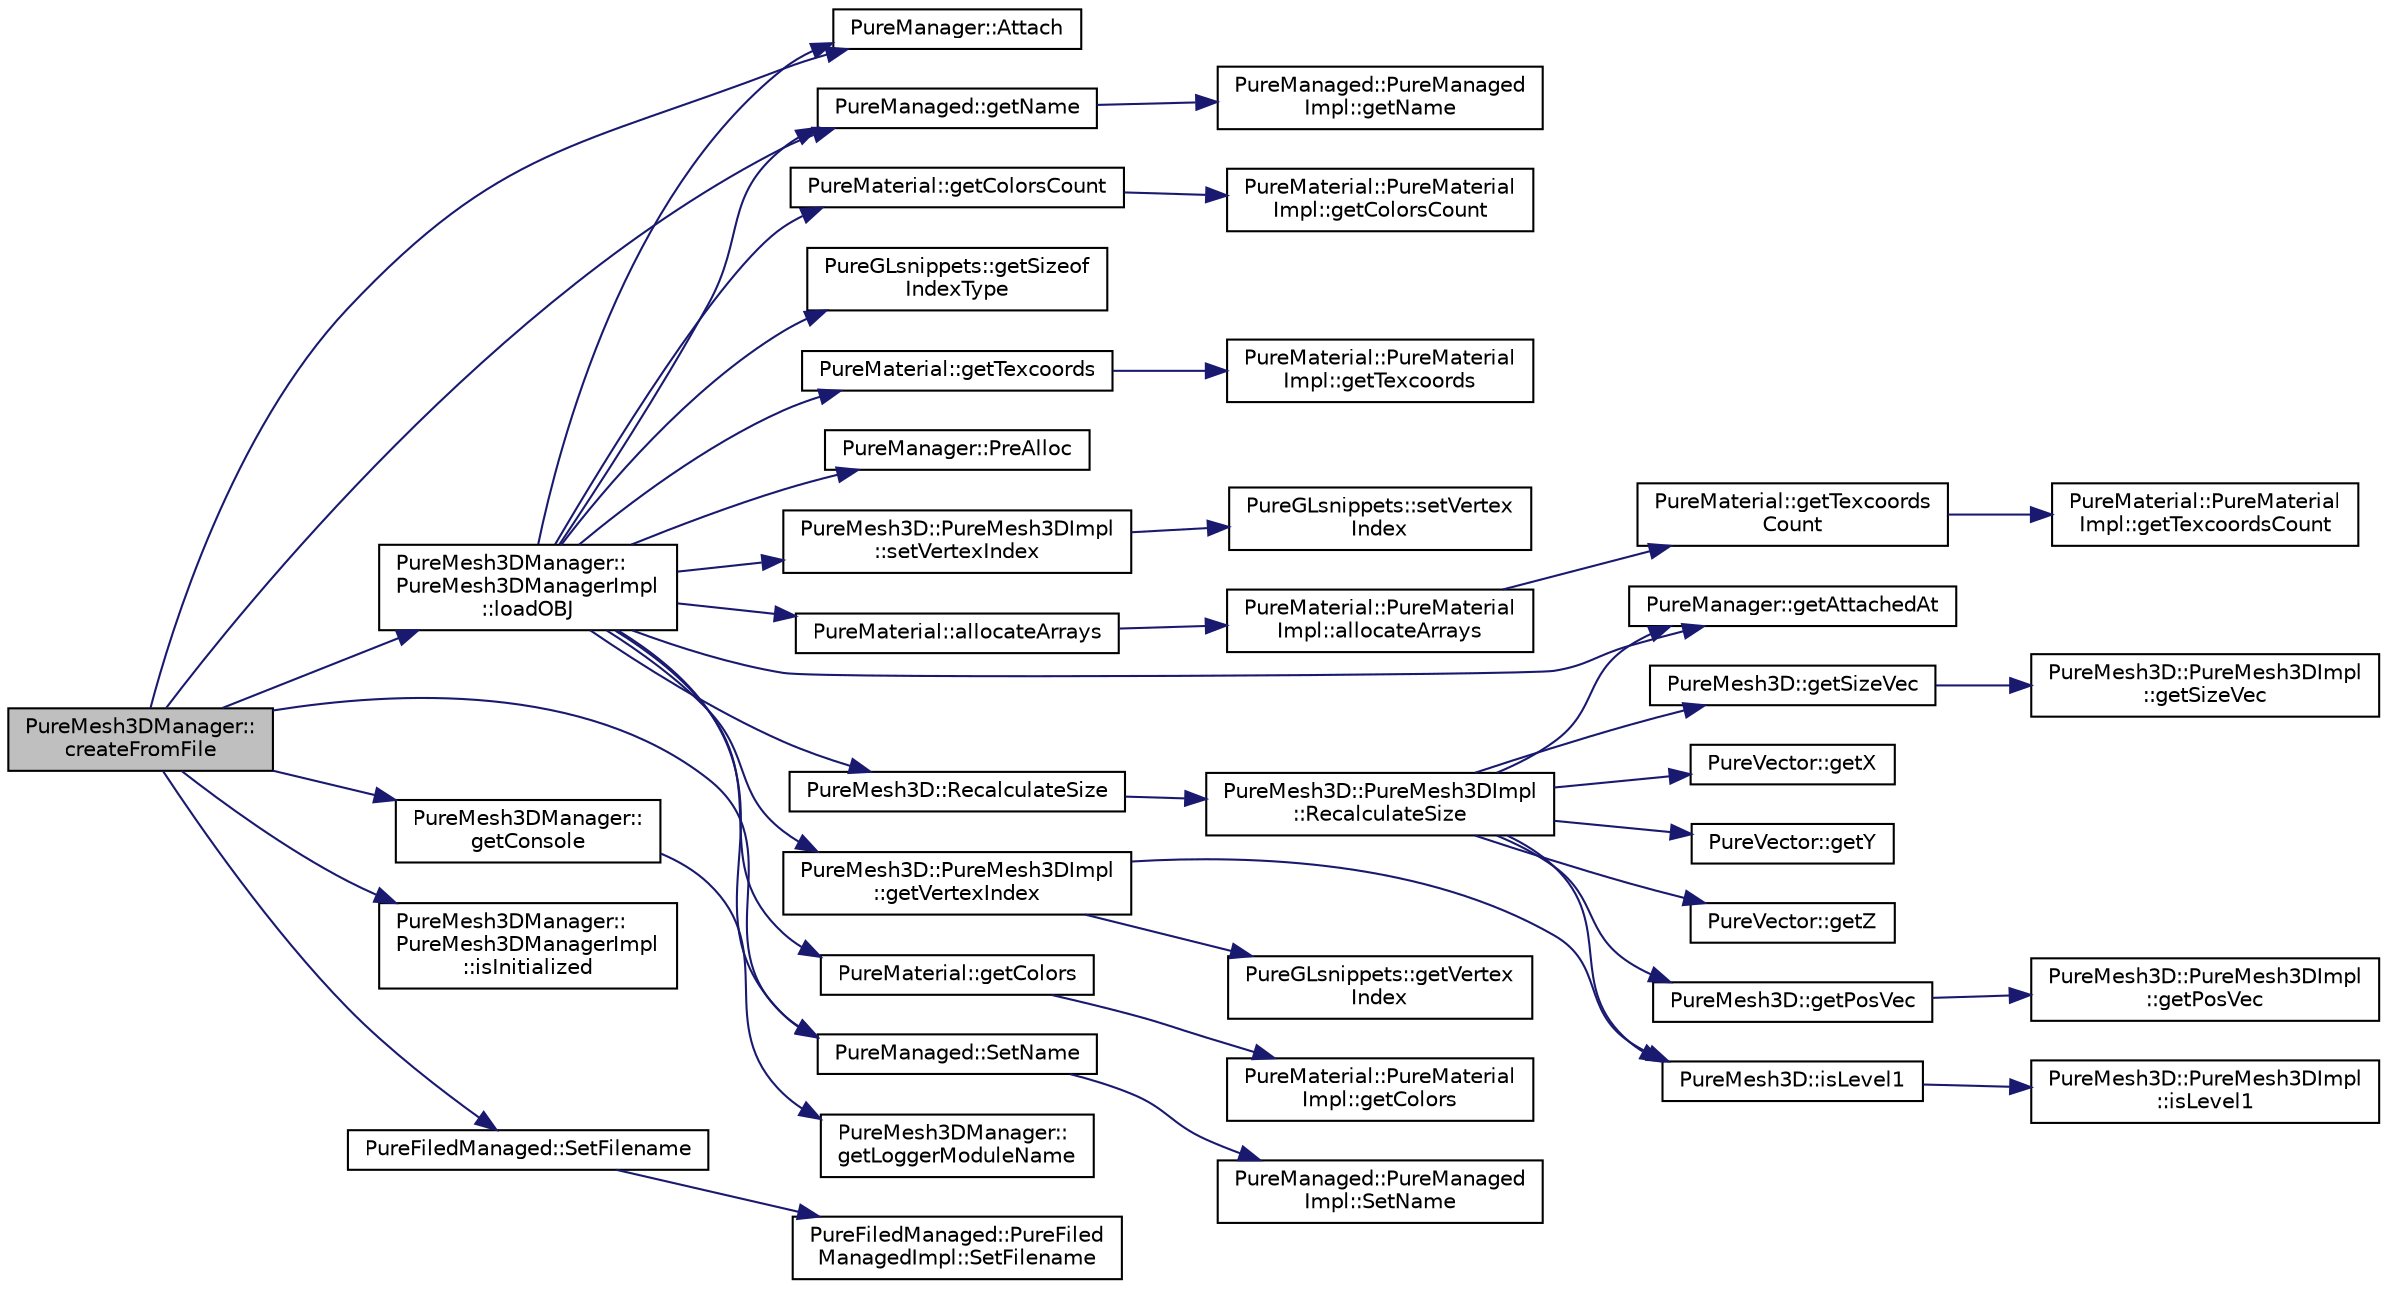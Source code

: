 digraph "PureMesh3DManager::createFromFile"
{
 // LATEX_PDF_SIZE
  edge [fontname="Helvetica",fontsize="10",labelfontname="Helvetica",labelfontsize="10"];
  node [fontname="Helvetica",fontsize="10",shape=record];
  rankdir="LR";
  Node1 [label="PureMesh3DManager::\lcreateFromFile",height=0.2,width=0.4,color="black", fillcolor="grey75", style="filled", fontcolor="black",tooltip="Creates object from the given file."];
  Node1 -> Node2 [color="midnightblue",fontsize="10",style="solid",fontname="Helvetica"];
  Node2 [label="PureManager::Attach",height=0.2,width=0.4,color="black", fillcolor="white", style="filled",URL="$class_pure_manager.html#a50eec0d2d6863b43f1e8b6220d280a1e",tooltip="Adds the given managed to the manager, if the managed has no manager yet."];
  Node1 -> Node3 [color="midnightblue",fontsize="10",style="solid",fontname="Helvetica"];
  Node3 [label="PureMesh3DManager::\lgetConsole",height=0.2,width=0.4,color="black", fillcolor="white", style="filled",URL="$class_pure_mesh3_d_manager.html#acd3d76e7e8912fb0a2a143570cbb6239",tooltip="Returns access to console preset with logger module name as this class."];
  Node3 -> Node4 [color="midnightblue",fontsize="10",style="solid",fontname="Helvetica"];
  Node4 [label="PureMesh3DManager::\lgetLoggerModuleName",height=0.2,width=0.4,color="black", fillcolor="white", style="filled",URL="$class_pure_mesh3_d_manager.html#aea742676d6dbaa97bc62226550dc88af",tooltip="Returns the logger module name of this class."];
  Node1 -> Node5 [color="midnightblue",fontsize="10",style="solid",fontname="Helvetica"];
  Node5 [label="PureManaged::getName",height=0.2,width=0.4,color="black", fillcolor="white", style="filled",URL="$class_pure_managed.html#a74b5976e4f3d08a276624c1068d3b6e4",tooltip="Gets the name."];
  Node5 -> Node6 [color="midnightblue",fontsize="10",style="solid",fontname="Helvetica"];
  Node6 [label="PureManaged::PureManaged\lImpl::getName",height=0.2,width=0.4,color="black", fillcolor="white", style="filled",URL="$class_pure_managed_1_1_pure_managed_impl.html#a9e209d31fd238c35a1b0648acb20d188",tooltip="Gets the name."];
  Node1 -> Node7 [color="midnightblue",fontsize="10",style="solid",fontname="Helvetica"];
  Node7 [label="PureMesh3DManager::\lPureMesh3DManagerImpl\l::isInitialized",height=0.2,width=0.4,color="black", fillcolor="white", style="filled",URL="$class_pure_mesh3_d_manager_1_1_pure_mesh3_d_manager_impl.html#a3d70978c68d1a0c3b95feae7b6f381ae",tooltip=" "];
  Node1 -> Node8 [color="midnightblue",fontsize="10",style="solid",fontname="Helvetica"];
  Node8 [label="PureMesh3DManager::\lPureMesh3DManagerImpl\l::loadOBJ",height=0.2,width=0.4,color="black", fillcolor="white", style="filled",URL="$class_pure_mesh3_d_manager_1_1_pure_mesh3_d_manager_impl.html#ae07b975b94da4deaf4509b90bf614c48",tooltip="Loads OBJ files, handles the actual file operations, and creates the Mesh3D object."];
  Node8 -> Node9 [color="midnightblue",fontsize="10",style="solid",fontname="Helvetica"];
  Node9 [label="PureMaterial::allocateArrays",height=0.2,width=0.4,color="black", fillcolor="white", style="filled",URL="$class_pure_material.html#a91ae0dfdd7f093cba4def2f26a46a7f0",tooltip="Allocate color-, texture coordinate-, and index arrays on all available levels."];
  Node9 -> Node10 [color="midnightblue",fontsize="10",style="solid",fontname="Helvetica"];
  Node10 [label="PureMaterial::PureMaterial\lImpl::allocateArrays",height=0.2,width=0.4,color="black", fillcolor="white", style="filled",URL="$class_pure_material_1_1_pure_material_impl.html#af9bac958a81586120cdeb3c64d530e91",tooltip=" "];
  Node10 -> Node11 [color="midnightblue",fontsize="10",style="solid",fontname="Helvetica"];
  Node11 [label="PureMaterial::getTexcoords\lCount",height=0.2,width=0.4,color="black", fillcolor="white", style="filled",URL="$class_pure_material.html#a7dea49ee4b91a5a62ea6e6c514ce8351",tooltip="Gets the number of texture coordinates on the specified level."];
  Node11 -> Node12 [color="midnightblue",fontsize="10",style="solid",fontname="Helvetica"];
  Node12 [label="PureMaterial::PureMaterial\lImpl::getTexcoordsCount",height=0.2,width=0.4,color="black", fillcolor="white", style="filled",URL="$class_pure_material_1_1_pure_material_impl.html#ad40d8bfdede9042db146fbf855b26867",tooltip=" "];
  Node8 -> Node2 [color="midnightblue",fontsize="10",style="solid",fontname="Helvetica"];
  Node8 -> Node13 [color="midnightblue",fontsize="10",style="solid",fontname="Helvetica"];
  Node13 [label="PureManager::getAttachedAt",height=0.2,width=0.4,color="black", fillcolor="white", style="filled",URL="$class_pure_manager.html#a9dc649f2708925167bec9d35c5cd1dac",tooltip="Gets the pointer to the managed at the given index."];
  Node8 -> Node14 [color="midnightblue",fontsize="10",style="solid",fontname="Helvetica"];
  Node14 [label="PureMaterial::getColors",height=0.2,width=0.4,color="black", fillcolor="white", style="filled",URL="$class_pure_material.html#abbbe9f011fe90ab85afb0aabb19b1de7",tooltip="Gets the pointer to colors on the specified level."];
  Node14 -> Node15 [color="midnightblue",fontsize="10",style="solid",fontname="Helvetica"];
  Node15 [label="PureMaterial::PureMaterial\lImpl::getColors",height=0.2,width=0.4,color="black", fillcolor="white", style="filled",URL="$class_pure_material_1_1_pure_material_impl.html#a959bb5e0268ef2fa60a60607aeb79da8",tooltip=" "];
  Node8 -> Node16 [color="midnightblue",fontsize="10",style="solid",fontname="Helvetica"];
  Node16 [label="PureMaterial::getColorsCount",height=0.2,width=0.4,color="black", fillcolor="white", style="filled",URL="$class_pure_material.html#a4d4ee8ec3453d5b7504356d8ec843d00",tooltip="Gets the number of colors on the specified level."];
  Node16 -> Node17 [color="midnightblue",fontsize="10",style="solid",fontname="Helvetica"];
  Node17 [label="PureMaterial::PureMaterial\lImpl::getColorsCount",height=0.2,width=0.4,color="black", fillcolor="white", style="filled",URL="$class_pure_material_1_1_pure_material_impl.html#a45f60899cbe5195a48bc5bc76fa67e63",tooltip=" "];
  Node8 -> Node5 [color="midnightblue",fontsize="10",style="solid",fontname="Helvetica"];
  Node8 -> Node18 [color="midnightblue",fontsize="10",style="solid",fontname="Helvetica"];
  Node18 [label="PureGLsnippets::getSizeof\lIndexType",height=0.2,width=0.4,color="black", fillcolor="white", style="filled",URL="$class_pure_g_lsnippets.html#a31230932d123f7cd4816e34c2062ead7",tooltip="Returns the size in Bytes of the given OpenGL index type."];
  Node8 -> Node19 [color="midnightblue",fontsize="10",style="solid",fontname="Helvetica"];
  Node19 [label="PureMaterial::getTexcoords",height=0.2,width=0.4,color="black", fillcolor="white", style="filled",URL="$class_pure_material.html#a09301364e08d4136111f69937028d4cc",tooltip="Gets the pointer to texture coordinates on the specified level."];
  Node19 -> Node20 [color="midnightblue",fontsize="10",style="solid",fontname="Helvetica"];
  Node20 [label="PureMaterial::PureMaterial\lImpl::getTexcoords",height=0.2,width=0.4,color="black", fillcolor="white", style="filled",URL="$class_pure_material_1_1_pure_material_impl.html#a958c61c05f731219766190283ef887c2",tooltip=" "];
  Node8 -> Node21 [color="midnightblue",fontsize="10",style="solid",fontname="Helvetica"];
  Node21 [label="PureMesh3D::PureMesh3DImpl\l::getVertexIndex",height=0.2,width=0.4,color="black", fillcolor="white", style="filled",URL="$class_pure_mesh3_d_1_1_pure_mesh3_d_impl.html#a1c914a6429ca890fc1a637eaeae659ac",tooltip=" "];
  Node21 -> Node22 [color="midnightblue",fontsize="10",style="solid",fontname="Helvetica"];
  Node22 [label="PureGLsnippets::getVertex\lIndex",height=0.2,width=0.4,color="black", fillcolor="white", style="filled",URL="$class_pure_g_lsnippets.html#a31a231741ce6a78317c021e2942af5ac",tooltip="Returns arr[index] element from the given array of iType type elements."];
  Node21 -> Node23 [color="midnightblue",fontsize="10",style="solid",fontname="Helvetica"];
  Node23 [label="PureMesh3D::isLevel1",height=0.2,width=0.4,color="black", fillcolor="white", style="filled",URL="$class_pure_mesh3_d.html#a5994d09a83ab409a273eeffff3d6b105",tooltip="Tells if the mesh is a level-1 parent mesh."];
  Node23 -> Node24 [color="midnightblue",fontsize="10",style="solid",fontname="Helvetica"];
  Node24 [label="PureMesh3D::PureMesh3DImpl\l::isLevel1",height=0.2,width=0.4,color="black", fillcolor="white", style="filled",URL="$class_pure_mesh3_d_1_1_pure_mesh3_d_impl.html#affd18ce4e5530fc032f1eb2d5c03c689",tooltip=" "];
  Node8 -> Node25 [color="midnightblue",fontsize="10",style="solid",fontname="Helvetica"];
  Node25 [label="PureManager::PreAlloc",height=0.2,width=0.4,color="black", fillcolor="white", style="filled",URL="$class_pure_manager.html#aaf84ba80d20032e78c00c1211b6c2472",tooltip="Allocates count free slots for manageds."];
  Node8 -> Node26 [color="midnightblue",fontsize="10",style="solid",fontname="Helvetica"];
  Node26 [label="PureMesh3D::RecalculateSize",height=0.2,width=0.4,color="black", fillcolor="white", style="filled",URL="$class_pure_mesh3_d.html#ade2855f1c49bcfff385fc07bdd1ff54e",tooltip="Recalculates the sizes."];
  Node26 -> Node27 [color="midnightblue",fontsize="10",style="solid",fontname="Helvetica"];
  Node27 [label="PureMesh3D::PureMesh3DImpl\l::RecalculateSize",height=0.2,width=0.4,color="black", fillcolor="white", style="filled",URL="$class_pure_mesh3_d_1_1_pure_mesh3_d_impl.html#aa168f9964254e857b77b05f31dceb7df",tooltip=" "];
  Node27 -> Node13 [color="midnightblue",fontsize="10",style="solid",fontname="Helvetica"];
  Node27 -> Node28 [color="midnightblue",fontsize="10",style="solid",fontname="Helvetica"];
  Node28 [label="PureMesh3D::getPosVec",height=0.2,width=0.4,color="black", fillcolor="white", style="filled",URL="$class_pure_mesh3_d.html#a6a0d521719d2afacba9fe360df5ff670",tooltip="Gets the position."];
  Node28 -> Node29 [color="midnightblue",fontsize="10",style="solid",fontname="Helvetica"];
  Node29 [label="PureMesh3D::PureMesh3DImpl\l::getPosVec",height=0.2,width=0.4,color="black", fillcolor="white", style="filled",URL="$class_pure_mesh3_d_1_1_pure_mesh3_d_impl.html#a6179ac01bfe066184922eaeec0a59a5a",tooltip=" "];
  Node27 -> Node30 [color="midnightblue",fontsize="10",style="solid",fontname="Helvetica"];
  Node30 [label="PureMesh3D::getSizeVec",height=0.2,width=0.4,color="black", fillcolor="white", style="filled",URL="$class_pure_mesh3_d.html#aa84b10d4822eb9f89e2ef789af6f3ddc",tooltip="Gets the base sizes."];
  Node30 -> Node31 [color="midnightblue",fontsize="10",style="solid",fontname="Helvetica"];
  Node31 [label="PureMesh3D::PureMesh3DImpl\l::getSizeVec",height=0.2,width=0.4,color="black", fillcolor="white", style="filled",URL="$class_pure_mesh3_d_1_1_pure_mesh3_d_impl.html#a58013901050789048d6fc79ec70087ab",tooltip=" "];
  Node27 -> Node32 [color="midnightblue",fontsize="10",style="solid",fontname="Helvetica"];
  Node32 [label="PureVector::getX",height=0.2,width=0.4,color="black", fillcolor="white", style="filled",URL="$class_pure_vector.html#a1671b6f7232f6cacd5b25e2e0078caa8",tooltip="Gets the X-coordinate."];
  Node27 -> Node33 [color="midnightblue",fontsize="10",style="solid",fontname="Helvetica"];
  Node33 [label="PureVector::getY",height=0.2,width=0.4,color="black", fillcolor="white", style="filled",URL="$class_pure_vector.html#ad3f280e052c74e30635f16def6f3fdff",tooltip="Gets the Y-coordinate."];
  Node27 -> Node34 [color="midnightblue",fontsize="10",style="solid",fontname="Helvetica"];
  Node34 [label="PureVector::getZ",height=0.2,width=0.4,color="black", fillcolor="white", style="filled",URL="$class_pure_vector.html#a0c7e17a5a9297eeefe11ac08611f4339",tooltip="Gets the Z-coordinate."];
  Node27 -> Node23 [color="midnightblue",fontsize="10",style="solid",fontname="Helvetica"];
  Node8 -> Node35 [color="midnightblue",fontsize="10",style="solid",fontname="Helvetica"];
  Node35 [label="PureManaged::SetName",height=0.2,width=0.4,color="black", fillcolor="white", style="filled",URL="$class_pure_managed.html#aaaebbde0b7a6baee1f200b22bc92558f",tooltip="Sets the name."];
  Node35 -> Node36 [color="midnightblue",fontsize="10",style="solid",fontname="Helvetica"];
  Node36 [label="PureManaged::PureManaged\lImpl::SetName",height=0.2,width=0.4,color="black", fillcolor="white", style="filled",URL="$class_pure_managed_1_1_pure_managed_impl.html#a6d67353ca321275125a101703cd2efa3",tooltip="Sets the name."];
  Node8 -> Node37 [color="midnightblue",fontsize="10",style="solid",fontname="Helvetica"];
  Node37 [label="PureMesh3D::PureMesh3DImpl\l::setVertexIndex",height=0.2,width=0.4,color="black", fillcolor="white", style="filled",URL="$class_pure_mesh3_d_1_1_pure_mesh3_d_impl.html#aebd8e50022cfbc1da5444e6c5907b19d",tooltip="Sets an index value in the vertex index array."];
  Node37 -> Node38 [color="midnightblue",fontsize="10",style="solid",fontname="Helvetica"];
  Node38 [label="PureGLsnippets::setVertex\lIndex",height=0.2,width=0.4,color="black", fillcolor="white", style="filled",URL="$class_pure_g_lsnippets.html#a83549b118b0c20af5928790657edecfb",tooltip="Sets arr[index] element of the given array of iType type elements to value."];
  Node1 -> Node39 [color="midnightblue",fontsize="10",style="solid",fontname="Helvetica"];
  Node39 [label="PureFiledManaged::SetFilename",height=0.2,width=0.4,color="black", fillcolor="white", style="filled",URL="$class_pure_filed_managed.html#aa5d7505841b76f5953d9ebc54b847d0e",tooltip="Sets the filename."];
  Node39 -> Node40 [color="midnightblue",fontsize="10",style="solid",fontname="Helvetica"];
  Node40 [label="PureFiledManaged::PureFiled\lManagedImpl::SetFilename",height=0.2,width=0.4,color="black", fillcolor="white", style="filled",URL="$class_pure_filed_managed_1_1_pure_filed_managed_impl.html#a0ddd6511e0bc7d603016a828959301fa",tooltip="Sets the filename."];
  Node1 -> Node35 [color="midnightblue",fontsize="10",style="solid",fontname="Helvetica"];
}
